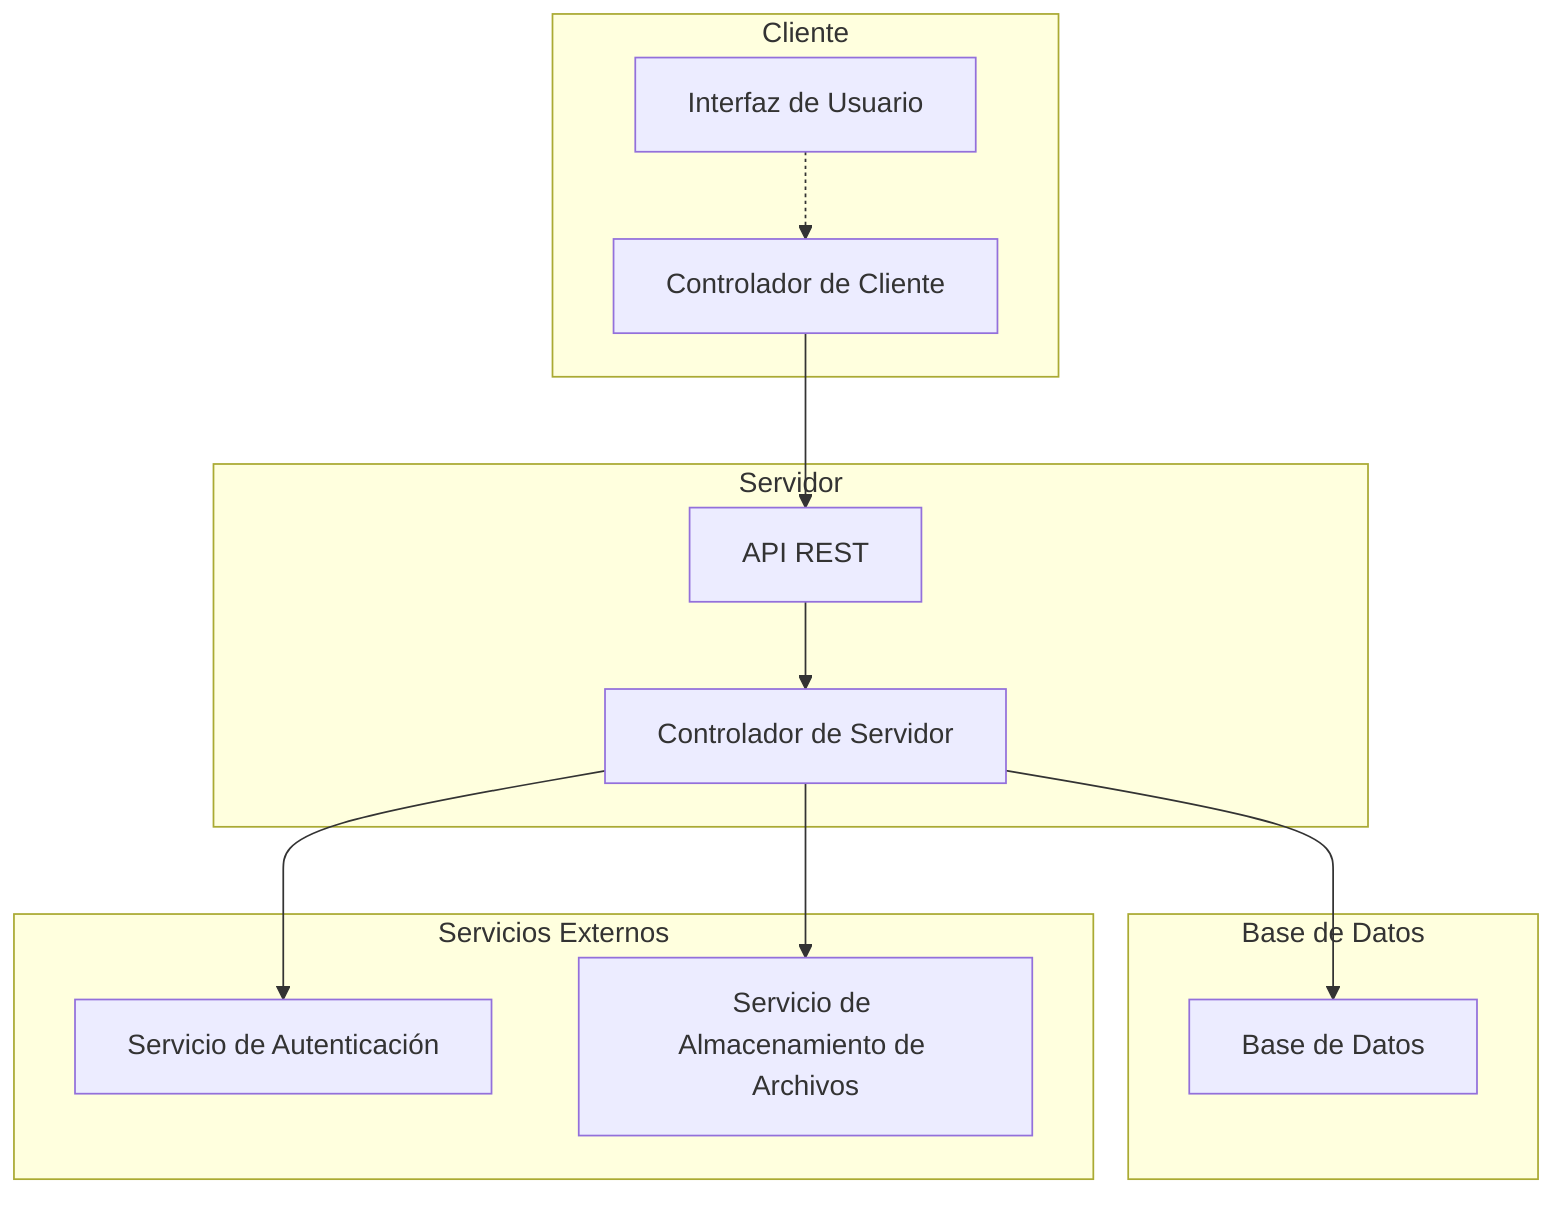 graph TD
    subgraph "Cliente"
        A[Interfaz de Usuario]
        B[Controlador de Cliente]
    end

    subgraph "Servidor"
        C[API REST]
        D[Controlador de Servidor]
    end

    subgraph "Base de Datos"
        E[Base de Datos]
    end

    subgraph "Servicios Externos"
        F[Servicio de Autenticación]
        G[Servicio de Almacenamiento de Archivos]
    end

    A -.-> B
    B --> C
    C --> D
    D --> E
    D --> F
    D --> G